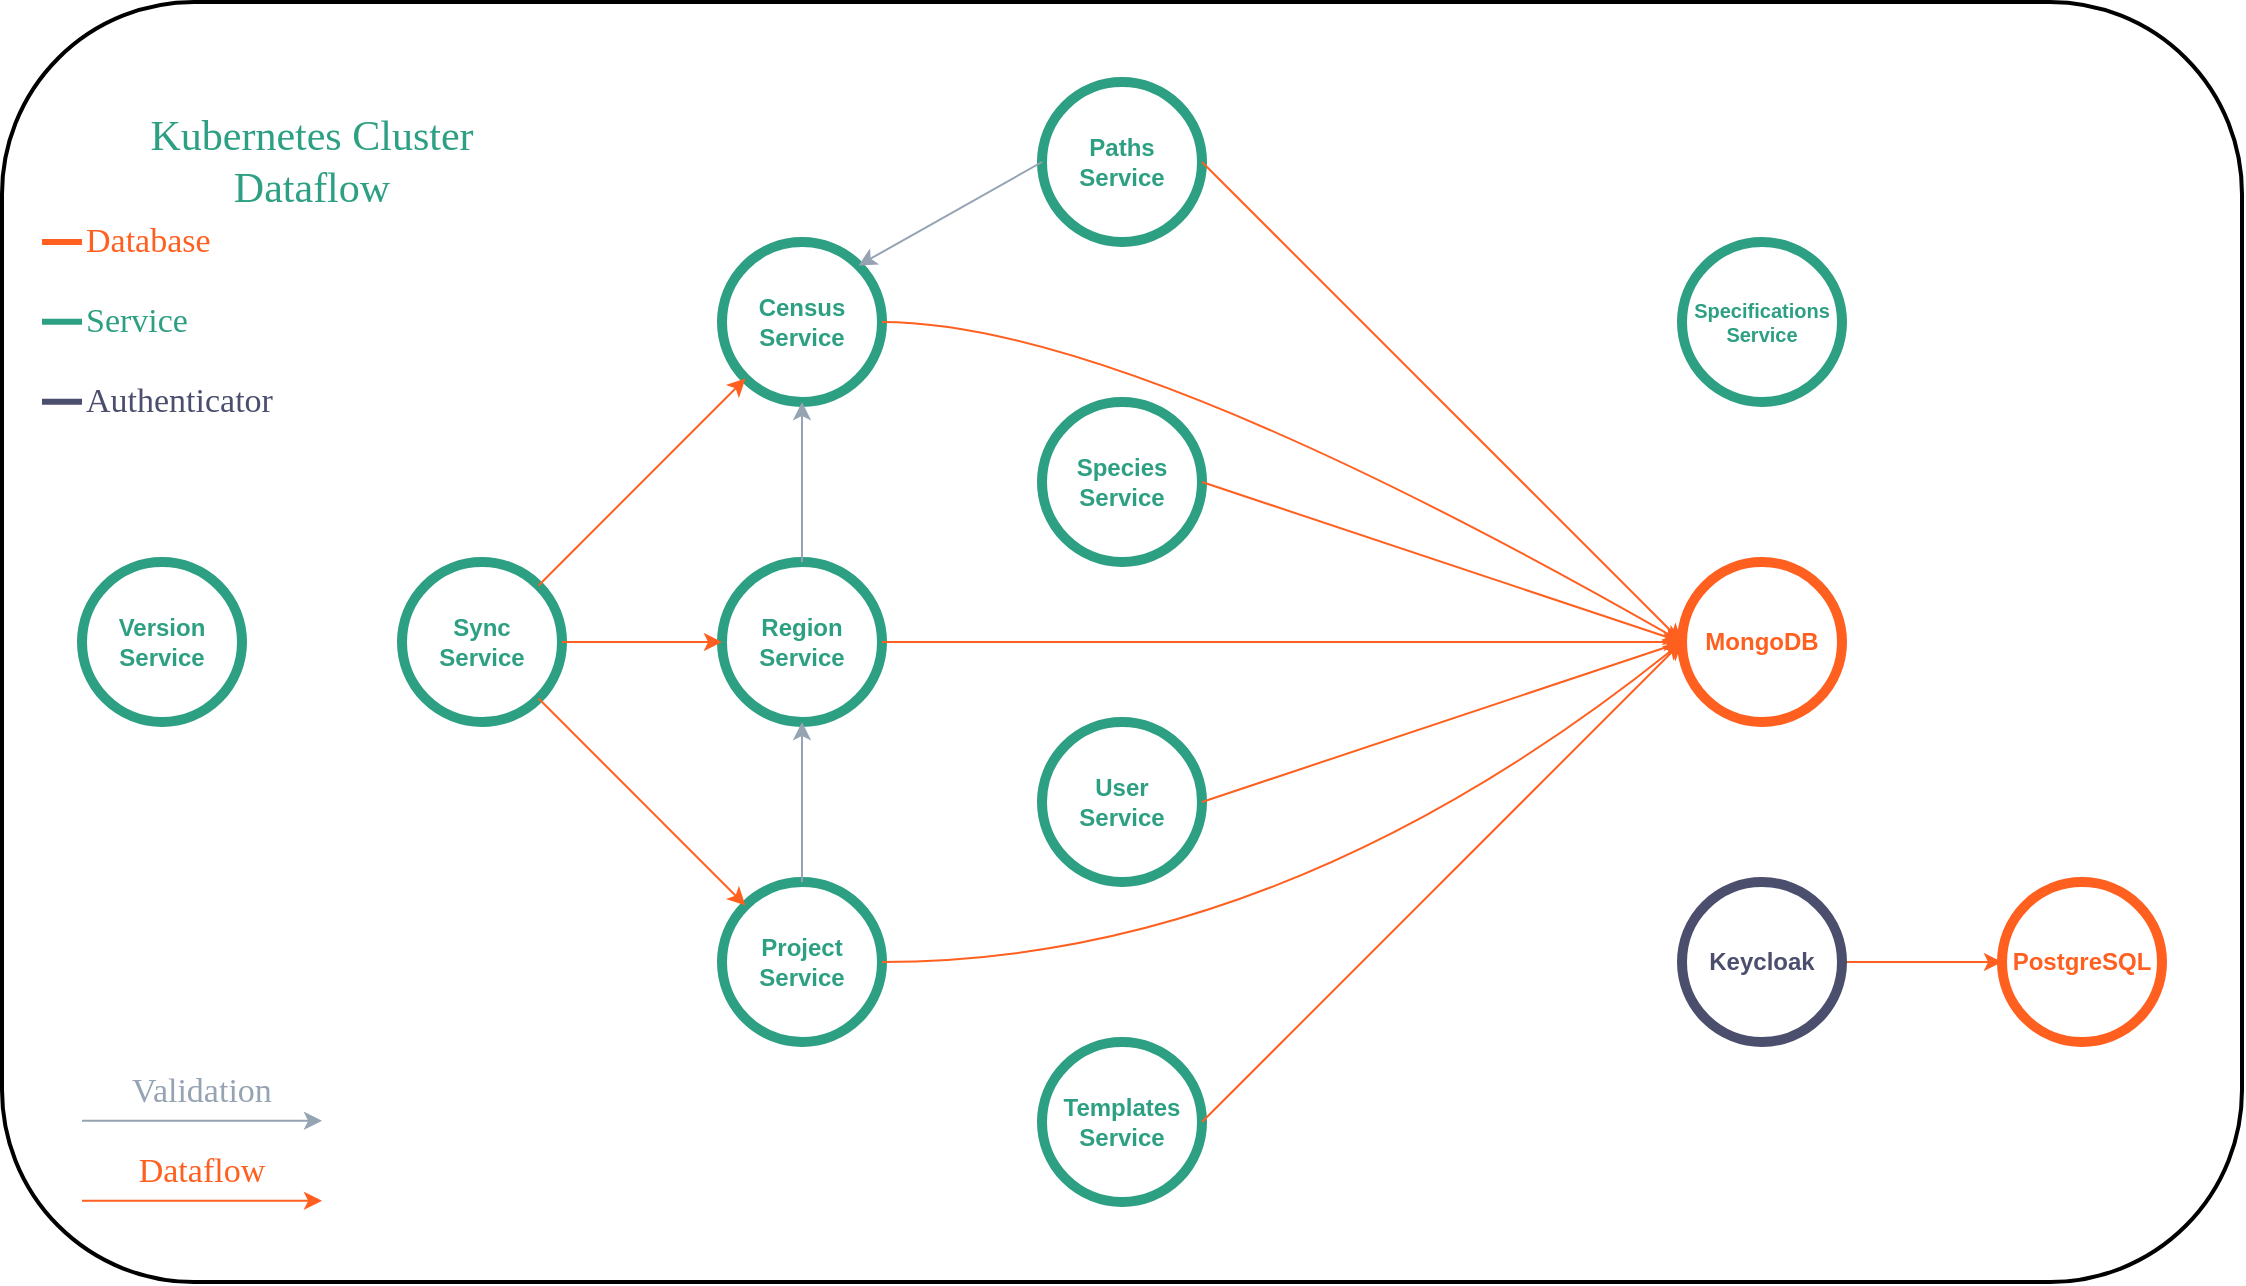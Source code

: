 <mxfile version="14.8.6" type="device"><diagram id="-RPWnbriWYnkyJaS60tK" name="Page-1"><mxGraphModel dx="1422" dy="697" grid="1" gridSize="10" guides="1" tooltips="1" connect="1" arrows="1" fold="1" page="1" pageScale="1" pageWidth="827" pageHeight="1169" math="0" shadow="0"><root><mxCell id="0"/><mxCell id="1" parent="0"/><mxCell id="-MxTeDn3ZltJp7gY5ID9-2" value="" style="rounded=1;whiteSpace=wrap;html=1;fillColor=none;strokeWidth=2;connectable=0;allowArrows=0;" parent="1" vertex="1"><mxGeometry x="40" y="80" width="1120" height="640" as="geometry"/></mxCell><mxCell id="-MxTeDn3ZltJp7gY5ID9-3" value="&lt;font color=&quot;#2d9f83&quot; style=&quot;font-size: 21px&quot;&gt;Kubernetes Cluster&lt;br&gt;Dataflow&lt;br&gt;&lt;/font&gt;" style="text;html=1;strokeColor=none;fillColor=none;align=center;verticalAlign=middle;whiteSpace=wrap;rounded=0;strokeWidth=2;fontFamily=Comfortaa;fontSource=https%3A%2F%2Ffonts.googleapis.com%2Fcss%3Ffamily%3DComfortaa;" parent="1" vertex="1"><mxGeometry x="80" y="120" width="230" height="80" as="geometry"/></mxCell><mxCell id="-MxTeDn3ZltJp7gY5ID9-4" value="&lt;b&gt;Region&lt;br&gt;Service&lt;/b&gt;" style="ellipse;whiteSpace=wrap;html=1;aspect=fixed;strokeWidth=5;fillColor=none;fontColor=#2D9F83;strokeColor=#2D9F83;" parent="1" vertex="1"><mxGeometry x="400" y="360" width="80" height="80" as="geometry"/></mxCell><mxCell id="-MxTeDn3ZltJp7gY5ID9-5" value="&lt;b&gt;Census Service&lt;/b&gt;" style="ellipse;whiteSpace=wrap;html=1;aspect=fixed;strokeWidth=5;fillColor=none;fontColor=#2D9F83;strokeColor=#2D9F83;" parent="1" vertex="1"><mxGeometry x="400" y="200" width="80" height="80" as="geometry"/></mxCell><mxCell id="-MxTeDn3ZltJp7gY5ID9-6" value="&lt;b&gt;Species Service&lt;/b&gt;" style="ellipse;whiteSpace=wrap;html=1;aspect=fixed;strokeWidth=5;fillColor=none;fontColor=#2D9F83;strokeColor=#2D9F83;" parent="1" vertex="1"><mxGeometry x="560" y="280" width="80" height="80" as="geometry"/></mxCell><mxCell id="-MxTeDn3ZltJp7gY5ID9-7" value="&lt;b&gt;Sync&lt;br&gt;Service&lt;/b&gt;" style="ellipse;whiteSpace=wrap;html=1;aspect=fixed;strokeWidth=5;fillColor=none;fontColor=#2D9F83;strokeColor=#2D9F83;" parent="1" vertex="1"><mxGeometry x="240" y="360" width="80" height="80" as="geometry"/></mxCell><mxCell id="-MxTeDn3ZltJp7gY5ID9-8" value="&lt;b&gt;Templates Service&lt;/b&gt;" style="ellipse;whiteSpace=wrap;html=1;aspect=fixed;strokeWidth=5;fillColor=none;fontColor=#2D9F83;strokeColor=#2D9F83;" parent="1" vertex="1"><mxGeometry x="560" y="600" width="80" height="80" as="geometry"/></mxCell><mxCell id="-MxTeDn3ZltJp7gY5ID9-9" value="&lt;b&gt;Project Service&lt;/b&gt;" style="ellipse;whiteSpace=wrap;html=1;aspect=fixed;strokeWidth=5;fillColor=none;fontColor=#2D9F83;strokeColor=#2D9F83;" parent="1" vertex="1"><mxGeometry x="400" y="520" width="80" height="80" as="geometry"/></mxCell><mxCell id="-MxTeDn3ZltJp7gY5ID9-10" value="&lt;b&gt;Paths Service&lt;/b&gt;" style="ellipse;whiteSpace=wrap;html=1;aspect=fixed;strokeWidth=5;fillColor=none;fontColor=#2D9F83;strokeColor=#2D9F83;" parent="1" vertex="1"><mxGeometry x="560" y="120" width="80" height="80" as="geometry"/></mxCell><mxCell id="-MxTeDn3ZltJp7gY5ID9-11" value="&lt;b&gt;User&lt;br&gt;Service&lt;br&gt;&lt;/b&gt;" style="ellipse;whiteSpace=wrap;html=1;aspect=fixed;strokeWidth=5;fillColor=none;fontColor=#2D9F83;strokeColor=#2D9F83;" parent="1" vertex="1"><mxGeometry x="560" y="440" width="80" height="80" as="geometry"/></mxCell><mxCell id="-MxTeDn3ZltJp7gY5ID9-12" value="&lt;b&gt;Version&lt;br&gt;Service&lt;br&gt;&lt;/b&gt;" style="ellipse;whiteSpace=wrap;html=1;aspect=fixed;strokeWidth=5;fillColor=none;fontColor=#2D9F83;strokeColor=#2D9F83;" parent="1" vertex="1"><mxGeometry x="80" y="360" width="80" height="80" as="geometry"/></mxCell><mxCell id="-MxTeDn3ZltJp7gY5ID9-17" style="edgeStyle=orthogonalEdgeStyle;rounded=0;orthogonalLoop=1;jettySize=auto;html=1;entryX=0;entryY=0.5;entryDx=0;entryDy=0;strokeColor=#FF5F1F;" parent="1" source="-MxTeDn3ZltJp7gY5ID9-13" target="-MxTeDn3ZltJp7gY5ID9-15" edge="1"><mxGeometry relative="1" as="geometry"/></mxCell><mxCell id="-MxTeDn3ZltJp7gY5ID9-13" value="&lt;b&gt;Keycloak&lt;/b&gt;" style="ellipse;whiteSpace=wrap;html=1;aspect=fixed;strokeWidth=5;fillColor=none;strokeColor=#4B4E6D;fontColor=#4B4E6D;" parent="1" vertex="1"><mxGeometry x="880" y="520" width="80" height="80" as="geometry"/></mxCell><mxCell id="-MxTeDn3ZltJp7gY5ID9-14" value="&lt;b&gt;MongoDB&lt;/b&gt;" style="ellipse;whiteSpace=wrap;html=1;aspect=fixed;strokeWidth=5;fillColor=none;fontColor=#FF5F1F;strokeColor=#FF5F1F;" parent="1" vertex="1"><mxGeometry x="880" y="360" width="80" height="80" as="geometry"/></mxCell><mxCell id="-MxTeDn3ZltJp7gY5ID9-15" value="&lt;b&gt;PostgreSQL&lt;/b&gt;" style="ellipse;whiteSpace=wrap;html=1;aspect=fixed;strokeWidth=5;fillColor=none;strokeColor=#FF5F1F;fontColor=#FF5F1F;" parent="1" vertex="1"><mxGeometry x="1040" y="520" width="80" height="80" as="geometry"/></mxCell><mxCell id="-MxTeDn3ZltJp7gY5ID9-19" value="&lt;b style=&quot;font-size: 10px;&quot;&gt;Specifications&lt;br style=&quot;font-size: 10px;&quot;&gt;Service&lt;br style=&quot;font-size: 10px;&quot;&gt;&lt;/b&gt;" style="ellipse;whiteSpace=wrap;html=1;aspect=fixed;strokeWidth=5;fillColor=none;fontSize=10;fontColor=#2D9F83;strokeColor=#2D9F83;" parent="1" vertex="1"><mxGeometry x="880" y="200" width="80" height="80" as="geometry"/></mxCell><mxCell id="-MxTeDn3ZltJp7gY5ID9-26" value="" style="endArrow=classic;html=1;fontSize=10;entryX=0;entryY=0.5;entryDx=0;entryDy=0;exitX=1;exitY=0;exitDx=0;exitDy=0;strokeColor=none;curved=1;" parent="1" source="-MxTeDn3ZltJp7gY5ID9-7" target="-MxTeDn3ZltJp7gY5ID9-5" edge="1"><mxGeometry width="50" height="50" relative="1" as="geometry"><mxPoint x="360" y="350" as="sourcePoint"/><mxPoint x="410" y="300" as="targetPoint"/></mxGeometry></mxCell><mxCell id="-MxTeDn3ZltJp7gY5ID9-27" value="" style="endArrow=classic;html=1;fontSize=10;strokeColor=#FF5F1F;exitX=1;exitY=0.5;exitDx=0;exitDy=0;entryX=0;entryY=0.5;entryDx=0;entryDy=0;" parent="1" source="-MxTeDn3ZltJp7gY5ID9-7" target="-MxTeDn3ZltJp7gY5ID9-4" edge="1"><mxGeometry width="50" height="50" relative="1" as="geometry"><mxPoint x="330" y="330" as="sourcePoint"/><mxPoint x="400" y="400" as="targetPoint"/></mxGeometry></mxCell><mxCell id="-MxTeDn3ZltJp7gY5ID9-28" value="" style="endArrow=classic;html=1;fontSize=10;strokeColor=#FF5F1F;exitX=1;exitY=1;exitDx=0;exitDy=0;entryX=0;entryY=0;entryDx=0;entryDy=0;" parent="1" source="-MxTeDn3ZltJp7gY5ID9-7" target="-MxTeDn3ZltJp7gY5ID9-9" edge="1"><mxGeometry width="50" height="50" relative="1" as="geometry"><mxPoint x="290.004" y="380.004" as="sourcePoint"/><mxPoint x="381.72" y="431.72" as="targetPoint"/></mxGeometry></mxCell><mxCell id="-MxTeDn3ZltJp7gY5ID9-29" value="" style="endArrow=classic;html=1;fontSize=10;strokeColor=#FF5F1F;exitX=1;exitY=0.5;exitDx=0;exitDy=0;entryX=0;entryY=0.5;entryDx=0;entryDy=0;" parent="1" source="-MxTeDn3ZltJp7gY5ID9-6" target="-MxTeDn3ZltJp7gY5ID9-14" edge="1"><mxGeometry width="50" height="50" relative="1" as="geometry"><mxPoint x="680" y="180" as="sourcePoint"/><mxPoint x="730" y="130" as="targetPoint"/></mxGeometry></mxCell><mxCell id="-MxTeDn3ZltJp7gY5ID9-30" value="" style="endArrow=classic;html=1;fontSize=10;strokeColor=#FF5F1F;exitX=1;exitY=0.5;exitDx=0;exitDy=0;entryX=0;entryY=0.5;entryDx=0;entryDy=0;curved=1;" parent="1" source="-MxTeDn3ZltJp7gY5ID9-5" target="-MxTeDn3ZltJp7gY5ID9-14" edge="1"><mxGeometry width="50" height="50" relative="1" as="geometry"><mxPoint x="640" y="320" as="sourcePoint"/><mxPoint x="840" y="400" as="targetPoint"/><Array as="points"><mxPoint x="600" y="240"/></Array></mxGeometry></mxCell><mxCell id="-MxTeDn3ZltJp7gY5ID9-31" value="" style="endArrow=classic;html=1;fontSize=10;strokeColor=#FF5F1F;exitX=1;exitY=0.5;exitDx=0;exitDy=0;entryX=0;entryY=0.5;entryDx=0;entryDy=0;" parent="1" source="-MxTeDn3ZltJp7gY5ID9-11" target="-MxTeDn3ZltJp7gY5ID9-14" edge="1"><mxGeometry width="50" height="50" relative="1" as="geometry"><mxPoint x="650" y="480" as="sourcePoint"/><mxPoint x="880" y="400" as="targetPoint"/></mxGeometry></mxCell><mxCell id="-MxTeDn3ZltJp7gY5ID9-32" value="" style="endArrow=classic;html=1;fontSize=10;strokeColor=#FF5F1F;exitX=1;exitY=0.5;exitDx=0;exitDy=0;entryX=0;entryY=0.5;entryDx=0;entryDy=0;" parent="1" source="-MxTeDn3ZltJp7gY5ID9-8" target="-MxTeDn3ZltJp7gY5ID9-14" edge="1"><mxGeometry width="50" height="50" relative="1" as="geometry"><mxPoint x="650" y="490" as="sourcePoint"/><mxPoint x="840" y="400" as="targetPoint"/></mxGeometry></mxCell><mxCell id="-MxTeDn3ZltJp7gY5ID9-33" value="" style="endArrow=classic;html=1;fontSize=10;strokeColor=#95A3B3;" parent="1" edge="1"><mxGeometry width="50" height="50" relative="1" as="geometry"><mxPoint x="440" y="520" as="sourcePoint"/><mxPoint x="440" y="440" as="targetPoint"/></mxGeometry></mxCell><mxCell id="-MxTeDn3ZltJp7gY5ID9-34" value="" style="endArrow=classic;html=1;fontSize=10;strokeColor=#95A3B3;" parent="1" source="-MxTeDn3ZltJp7gY5ID9-4" target="-MxTeDn3ZltJp7gY5ID9-5" edge="1"><mxGeometry width="50" height="50" relative="1" as="geometry"><mxPoint x="530" y="440" as="sourcePoint"/><mxPoint x="530" y="360" as="targetPoint"/></mxGeometry></mxCell><mxCell id="-MxTeDn3ZltJp7gY5ID9-40" value="" style="endArrow=classic;html=1;fontSize=10;strokeColor=#FF5F1F;exitX=1;exitY=0.5;exitDx=0;exitDy=0;" parent="1" source="-MxTeDn3ZltJp7gY5ID9-4" target="-MxTeDn3ZltJp7gY5ID9-14" edge="1"><mxGeometry width="50" height="50" relative="1" as="geometry"><mxPoint x="640" y="380" as="sourcePoint"/><mxPoint x="840" y="400" as="targetPoint"/></mxGeometry></mxCell><mxCell id="-MxTeDn3ZltJp7gY5ID9-41" value="" style="endArrow=classic;html=1;fontSize=10;strokeColor=#FF5F1F;exitX=1;exitY=0.5;exitDx=0;exitDy=0;entryX=0;entryY=0.5;entryDx=0;entryDy=0;curved=1;" parent="1" source="-MxTeDn3ZltJp7gY5ID9-9" target="-MxTeDn3ZltJp7gY5ID9-14" edge="1"><mxGeometry width="50" height="50" relative="1" as="geometry"><mxPoint x="490" y="410" as="sourcePoint"/><mxPoint x="850" y="410" as="targetPoint"/><Array as="points"><mxPoint x="680" y="560"/></Array></mxGeometry></mxCell><mxCell id="-MxTeDn3ZltJp7gY5ID9-42" value="" style="endArrow=classic;html=1;fontSize=10;strokeColor=#FF5F1F;exitX=1;exitY=0.5;exitDx=0;exitDy=0;entryX=0;entryY=0.5;entryDx=0;entryDy=0;" parent="1" source="-MxTeDn3ZltJp7gY5ID9-10" target="-MxTeDn3ZltJp7gY5ID9-14" edge="1"><mxGeometry width="50" height="50" relative="1" as="geometry"><mxPoint x="328.284" y="381.716" as="sourcePoint"/><mxPoint x="840" y="400" as="targetPoint"/></mxGeometry></mxCell><mxCell id="-MxTeDn3ZltJp7gY5ID9-43" value="" style="endArrow=classic;html=1;fontSize=10;strokeColor=#95A3B3;entryX=1;entryY=0;entryDx=0;entryDy=0;exitX=0;exitY=0.5;exitDx=0;exitDy=0;" parent="1" source="-MxTeDn3ZltJp7gY5ID9-10" target="-MxTeDn3ZltJp7gY5ID9-5" edge="1"><mxGeometry width="50" height="50" relative="1" as="geometry"><mxPoint x="450" y="370" as="sourcePoint"/><mxPoint x="450" y="290" as="targetPoint"/></mxGeometry></mxCell><mxCell id="-MxTeDn3ZltJp7gY5ID9-45" value="" style="endArrow=classic;html=1;fontSize=10;strokeColor=#FF5F1F;exitX=1;exitY=1;exitDx=0;exitDy=0;" parent="1" edge="1"><mxGeometry width="50" height="50" relative="1" as="geometry"><mxPoint x="80.004" y="679.434" as="sourcePoint"/><mxPoint x="200" y="679.43" as="targetPoint"/></mxGeometry></mxCell><mxCell id="-MxTeDn3ZltJp7gY5ID9-46" value="&lt;font style=&quot;font-size: 17px;&quot;&gt;Dataflow&lt;br style=&quot;font-size: 17px;&quot;&gt;&lt;/font&gt;" style="text;html=1;strokeColor=none;fillColor=none;align=center;verticalAlign=middle;whiteSpace=wrap;rounded=0;strokeWidth=2;fontFamily=Comfortaa;fontSource=https%3A%2F%2Ffonts.googleapis.com%2Fcss%3Ffamily%3DComfortaa;fontSize=17;fontColor=#FF5F1F;" parent="1" vertex="1"><mxGeometry x="70" y="650" width="140" height="30" as="geometry"/></mxCell><mxCell id="-MxTeDn3ZltJp7gY5ID9-47" value="&lt;font style=&quot;font-size: 17px&quot;&gt;&lt;font color=&quot;#95a3b3&quot;&gt;Validation&lt;/font&gt;&lt;br style=&quot;font-size: 17px&quot;&gt;&lt;/font&gt;" style="text;html=1;strokeColor=none;fillColor=none;align=center;verticalAlign=middle;whiteSpace=wrap;rounded=0;strokeWidth=2;fontFamily=Comfortaa;fontSource=https%3A%2F%2Ffonts.googleapis.com%2Fcss%3Ffamily%3DComfortaa;fontSize=17;fontColor=#FF5F1F;" parent="1" vertex="1"><mxGeometry x="70" y="610" width="140" height="30" as="geometry"/></mxCell><mxCell id="-MxTeDn3ZltJp7gY5ID9-48" value="" style="endArrow=classic;html=1;fontSize=10;strokeColor=#95A3B3;" parent="1" edge="1"><mxGeometry width="50" height="50" relative="1" as="geometry"><mxPoint x="80" y="639.43" as="sourcePoint"/><mxPoint x="200" y="639.43" as="targetPoint"/></mxGeometry></mxCell><mxCell id="hjM7U8yTuoq8CLZudKNF-1" value="" style="endArrow=classic;html=1;fontSize=10;strokeColor=#FF5F1F;entryX=0;entryY=1;entryDx=0;entryDy=0;exitX=1;exitY=0;exitDx=0;exitDy=0;" parent="1" source="-MxTeDn3ZltJp7gY5ID9-7" target="-MxTeDn3ZltJp7gY5ID9-5" edge="1"><mxGeometry width="50" height="50" relative="1" as="geometry"><mxPoint x="310" y="370" as="sourcePoint"/><mxPoint x="380" y="300" as="targetPoint"/></mxGeometry></mxCell><mxCell id="zlZ5hQqtEXKsbwloxvCB-1" value="Database" style="text;html=1;strokeColor=none;fillColor=none;align=left;verticalAlign=middle;whiteSpace=wrap;rounded=0;labelBackgroundColor=none;comic=0;sketch=0;fontFamily=Comfortaa;fontSource=https%3A%2F%2Ffonts.googleapis.com%2Fcss%3Ffamily%3DComfortaa;fontSize=17;fontColor=#FF5F1F;" vertex="1" parent="1"><mxGeometry x="80" y="190" width="100" height="20" as="geometry"/></mxCell><mxCell id="zlZ5hQqtEXKsbwloxvCB-2" value="" style="endArrow=none;html=1;fontFamily=Comfortaa;fontSource=https%3A%2F%2Ffonts.googleapis.com%2Fcss%3Ffamily%3DComfortaa;fontSize=23;fontColor=#FF5F1F;strokeWidth=3;entryX=0;entryY=1;entryDx=0;entryDy=0;strokeColor=#FF5F1F;" edge="1" parent="1"><mxGeometry width="50" height="50" relative="1" as="geometry"><mxPoint x="60" y="200" as="sourcePoint"/><mxPoint x="80" y="200" as="targetPoint"/></mxGeometry></mxCell><mxCell id="zlZ5hQqtEXKsbwloxvCB-3" value="Service" style="text;html=1;strokeColor=none;fillColor=none;align=left;verticalAlign=middle;whiteSpace=wrap;rounded=0;labelBackgroundColor=none;comic=0;sketch=0;fontFamily=Comfortaa;fontSource=https%3A%2F%2Ffonts.googleapis.com%2Fcss%3Ffamily%3DComfortaa;fontSize=17;fontColor=#2D9F83;" vertex="1" parent="1"><mxGeometry x="80" y="230" width="100" height="20" as="geometry"/></mxCell><mxCell id="zlZ5hQqtEXKsbwloxvCB-4" value="" style="endArrow=none;html=1;fontFamily=Comfortaa;fontSource=https%3A%2F%2Ffonts.googleapis.com%2Fcss%3Ffamily%3DComfortaa;fontSize=23;strokeWidth=3;entryX=0;entryY=1;entryDx=0;entryDy=0;fontColor=#2D9F83;strokeColor=#2D9F83;" edge="1" parent="1"><mxGeometry width="50" height="50" relative="1" as="geometry"><mxPoint x="60" y="239.88" as="sourcePoint"/><mxPoint x="80" y="239.88" as="targetPoint"/><Array as="points"><mxPoint x="60" y="240.12"/></Array></mxGeometry></mxCell><mxCell id="zlZ5hQqtEXKsbwloxvCB-5" value="&lt;font color=&quot;#4b4e6d&quot; style=&quot;font-size: 17px;&quot;&gt;Authenticator&lt;/font&gt;" style="text;html=1;strokeColor=none;fillColor=none;align=left;verticalAlign=middle;whiteSpace=wrap;rounded=0;labelBackgroundColor=none;comic=0;sketch=0;fontFamily=Comfortaa;fontSource=https%3A%2F%2Ffonts.googleapis.com%2Fcss%3Ffamily%3DComfortaa;fontSize=17;fontColor=#2D9F83;" vertex="1" parent="1"><mxGeometry x="80" y="270" width="130" height="20" as="geometry"/></mxCell><mxCell id="zlZ5hQqtEXKsbwloxvCB-6" value="" style="endArrow=none;html=1;fontFamily=Comfortaa;fontSource=https%3A%2F%2Ffonts.googleapis.com%2Fcss%3Ffamily%3DComfortaa;fontSize=23;strokeWidth=3;entryX=0;entryY=1;entryDx=0;entryDy=0;fontColor=#2D9F83;strokeColor=#4B4E6D;" edge="1" parent="1"><mxGeometry width="50" height="50" relative="1" as="geometry"><mxPoint x="60" y="279.88" as="sourcePoint"/><mxPoint x="80" y="279.88" as="targetPoint"/><Array as="points"><mxPoint x="60" y="280.12"/></Array></mxGeometry></mxCell></root></mxGraphModel></diagram></mxfile>